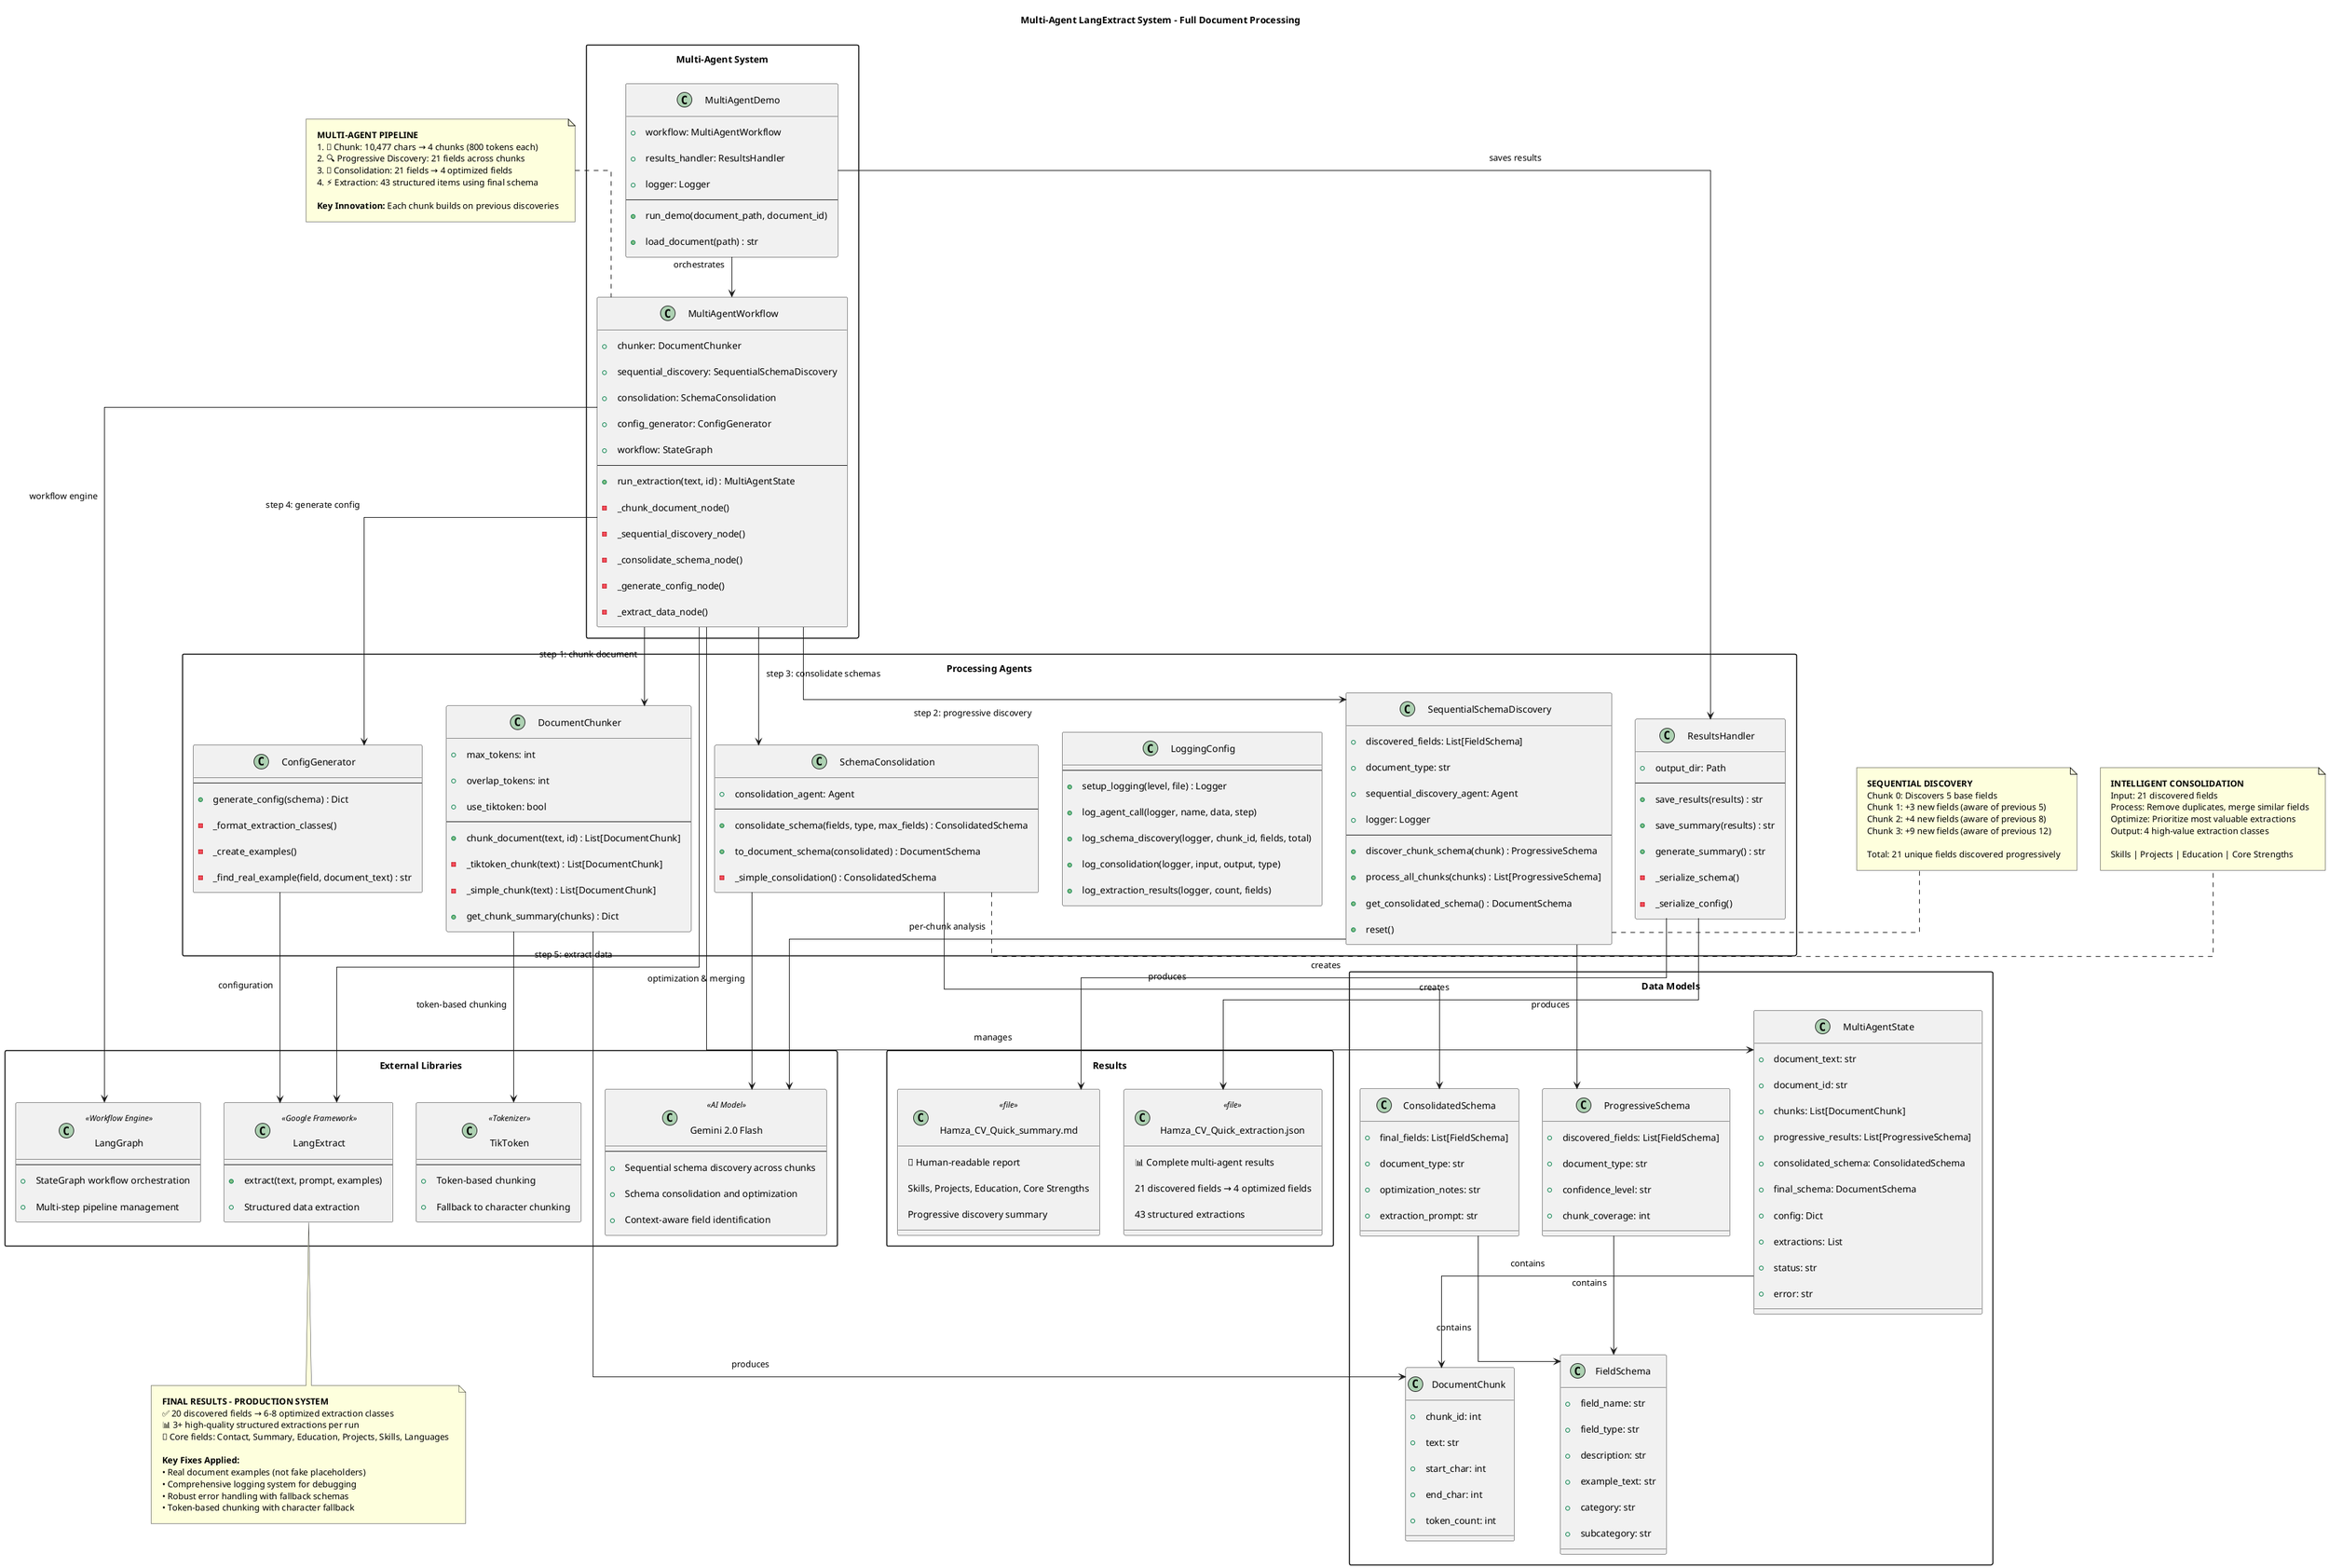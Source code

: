 @startuml multi_agent_extraction_architecture
title Multi-Agent LangExtract System - Full Document Processing

skinparam Linetype ortho
skinparam Padding 10
skinparam packageStyle rectangle

' Main Components
package "Multi-Agent System" {
    class MultiAgentDemo {
        +workflow: MultiAgentWorkflow
        +results_handler: ResultsHandler
        +logger: Logger
        --
        +run_demo(document_path, document_id)
        +load_document(path) : str
    }
    
    class MultiAgentWorkflow {
        +chunker: DocumentChunker
        +sequential_discovery: SequentialSchemaDiscovery
        +consolidation: SchemaConsolidation
        +config_generator: ConfigGenerator
        +workflow: StateGraph
        --
        +run_extraction(text, id) : MultiAgentState
        -_chunk_document_node()
        -_sequential_discovery_node()
        -_consolidate_schema_node()
        -_generate_config_node()
        -_extract_data_node()
    }
}

' Processing Components
package "Processing Agents" {
    class LoggingConfig {
        --
        +setup_logging(level, file) : Logger
        +log_agent_call(logger, name, data, step)
        +log_schema_discovery(logger, chunk_id, fields, total)
        +log_consolidation(logger, input, output, type)
        +log_extraction_results(logger, count, fields)
    }
    class DocumentChunker {
        +max_tokens: int
        +overlap_tokens: int
        +use_tiktoken: bool
        --
        +chunk_document(text, id) : List[DocumentChunk]
        -_tiktoken_chunk(text) : List[DocumentChunk]
        -_simple_chunk(text) : List[DocumentChunk]
        +get_chunk_summary(chunks) : Dict
    }
    
    class SequentialSchemaDiscovery {
        +discovered_fields: List[FieldSchema]
        +document_type: str
        +sequential_discovery_agent: Agent
        +logger: Logger
        --
        +discover_chunk_schema(chunk) : ProgressiveSchema
        +process_all_chunks(chunks) : List[ProgressiveSchema]
        +get_consolidated_schema() : DocumentSchema
        +reset()
    }
    
    class SchemaConsolidation {
        +consolidation_agent: Agent
        --
        +consolidate_schema(fields, type, max_fields) : ConsolidatedSchema
        +to_document_schema(consolidated) : DocumentSchema
        -_simple_consolidation() : ConsolidatedSchema
    }
    
    class ConfigGenerator {
        --
        +generate_config(schema) : Dict
        -_format_extraction_classes()
        -_create_examples()
        -_find_real_example(field, document_text) : str
    }
    
    class ResultsHandler {
        +output_dir: Path
        --
        +save_results(results) : str
        +save_summary(results) : str
        +generate_summary() : str
        -_serialize_schema()
        -_serialize_config()
    }
}

' External Dependencies
package "External Libraries" {
    class "Gemini 2.0 Flash" as Gemini <<AI Model>> {
        --
        +Sequential schema discovery across chunks
        +Schema consolidation and optimization
        +Context-aware field identification
    }
    
    class "LangExtract" as LangExtract <<Google Framework>> {
        --
        +extract(text, prompt, examples)
        +Structured data extraction
    }
    
    class "LangGraph" as LangGraph <<Workflow Engine>> {
        --
        +StateGraph workflow orchestration
        +Multi-step pipeline management
    }
    
    class "TikToken" as TikToken <<Tokenizer>> {
        --
        +Token-based chunking
        +Fallback to character chunking
    }
}

' Data Models
package "Data Models" {
    class DocumentChunk {
        +chunk_id: int
        +text: str
        +start_char: int
        +end_char: int
        +token_count: int
    }
    
    class FieldSchema {
        +field_name: str
        +field_type: str
        +description: str
        +example_text: str
        +category: str
        +subcategory: str
    }
    
    class ProgressiveSchema {
        +discovered_fields: List[FieldSchema]
        +document_type: str
        +confidence_level: str
        +chunk_coverage: int
    }
    
    class ConsolidatedSchema {
        +final_fields: List[FieldSchema]
        +document_type: str
        +optimization_notes: str
        +extraction_prompt: str
    }
    
    class MultiAgentState {
        +document_text: str
        +document_id: str
        +chunks: List[DocumentChunk]
        +progressive_results: List[ProgressiveSchema]
        +consolidated_schema: ConsolidatedSchema
        +final_schema: DocumentSchema
        +config: Dict
        +extractions: List
        +status: str
        +error: str
    }
}

' Output Files
package "Results" {
    class "Hamza_CV_Quick_extraction.json" as ExtractionFile <<file>> {
        📊 Complete multi-agent results
        21 discovered fields → 4 optimized fields
        43 structured extractions
    }
    
    class "Hamza_CV_Quick_summary.md" as SummaryFile <<file>> {
        📝 Human-readable report
        Skills, Projects, Education, Core Strengths
        Progressive discovery summary
    }
}

' Workflow Relationships
MultiAgentDemo --> MultiAgentWorkflow : orchestrates
MultiAgentDemo --> ResultsHandler : saves results

MultiAgentWorkflow --> DocumentChunker : step 1: chunk document
MultiAgentWorkflow --> SequentialSchemaDiscovery : step 2: progressive discovery
MultiAgentWorkflow --> SchemaConsolidation : step 3: consolidate schemas
MultiAgentWorkflow --> ConfigGenerator : step 4: generate config
MultiAgentWorkflow --> LangExtract : step 5: extract data
MultiAgentWorkflow --> LangGraph : workflow engine

' Agent Dependencies
DocumentChunker --> TikToken : token-based chunking
SequentialSchemaDiscovery --> Gemini : per-chunk analysis
SchemaConsolidation --> Gemini : optimization & merging
ConfigGenerator --> LangExtract : configuration

' Data Flow
DocumentChunker --> DocumentChunk : produces
SequentialSchemaDiscovery --> ProgressiveSchema : produces
SchemaConsolidation --> ConsolidatedSchema : produces
MultiAgentWorkflow --> MultiAgentState : manages

MultiAgentState --> DocumentChunk : contains
ProgressiveSchema --> FieldSchema : contains
ConsolidatedSchema --> FieldSchema : contains

ResultsHandler --> ExtractionFile : creates
ResultsHandler --> SummaryFile : creates

' Multi-Agent Pipeline Flow
note top of MultiAgentWorkflow
    **MULTI-AGENT PIPELINE**
    1. 📄 Chunk: 10,477 chars → 4 chunks (800 tokens each)
    2. 🔍 Progressive Discovery: 21 fields across chunks
    3. 🔧 Consolidation: 21 fields → 4 optimized fields  
    4. ⚡ Extraction: 43 structured items using final schema
    
    **Key Innovation:** Each chunk builds on previous discoveries
end note

note right of SequentialSchemaDiscovery
    **SEQUENTIAL DISCOVERY**
    Chunk 0: Discovers 5 base fields
    Chunk 1: +3 new fields (aware of previous 5)
    Chunk 2: +4 new fields (aware of previous 8)
    Chunk 3: +9 new fields (aware of previous 12)
    
    Total: 21 unique fields discovered progressively
end note

note right of SchemaConsolidation
    **INTELLIGENT CONSOLIDATION**
    Input: 21 discovered fields
    Process: Remove duplicates, merge similar fields
    Optimize: Prioritize most valuable extractions
    Output: 4 high-value extraction classes
    
    Skills | Projects | Education | Core Strengths
end note

note bottom of LangExtract
    **FINAL RESULTS - PRODUCTION SYSTEM**
    ✅ 20 discovered fields → 6-8 optimized extraction classes
    📊 3+ high-quality structured extractions per run
    🎯 Core fields: Contact, Summary, Education, Projects, Skills, Languages
    
    **Key Fixes Applied:**
    • Real document examples (not fake placeholders)
    • Comprehensive logging system for debugging
    • Robust error handling with fallback schemas
    • Token-based chunking with character fallback
end note

@enduml
